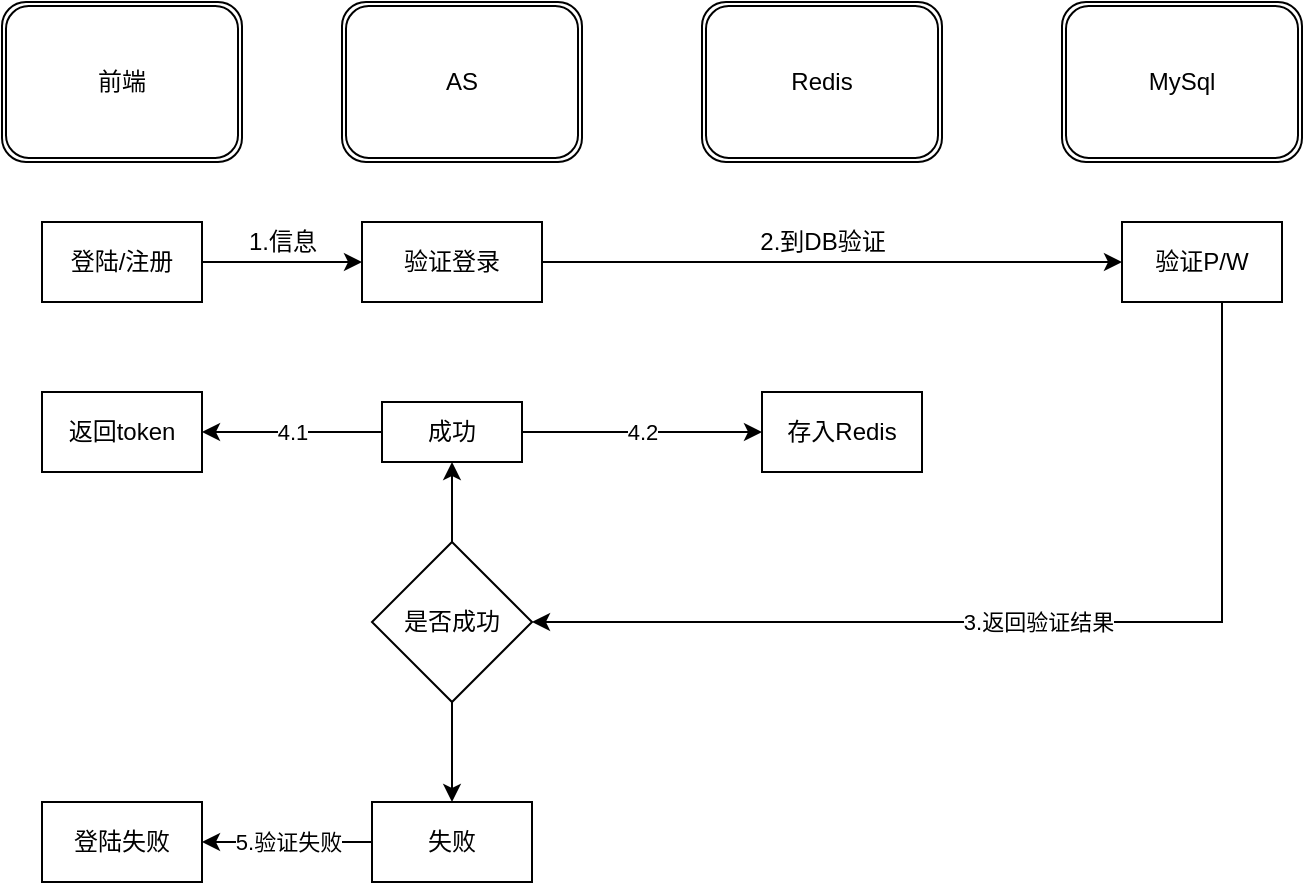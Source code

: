 <mxfile version="13.1.3">
    <diagram id="6hGFLwfOUW9BJ-s0fimq" name="Page-1">
        <mxGraphModel dx="798" dy="910" grid="1" gridSize="10" guides="1" tooltips="1" connect="1" arrows="1" fold="1" page="1" pageScale="1" pageWidth="827" pageHeight="1169" math="0" shadow="0">
            <root>
                <mxCell id="0"/>
                <mxCell id="1" parent="0"/>
                <mxCell id="4" value="前端" style="shape=ext;double=1;rounded=1;whiteSpace=wrap;html=1;" vertex="1" parent="1">
                    <mxGeometry x="140" y="210" width="120" height="80" as="geometry"/>
                </mxCell>
                <mxCell id="5" value="AS" style="shape=ext;double=1;rounded=1;whiteSpace=wrap;html=1;" vertex="1" parent="1">
                    <mxGeometry x="310" y="210" width="120" height="80" as="geometry"/>
                </mxCell>
                <mxCell id="6" value="Redis" style="shape=ext;double=1;rounded=1;whiteSpace=wrap;html=1;" vertex="1" parent="1">
                    <mxGeometry x="490" y="210" width="120" height="80" as="geometry"/>
                </mxCell>
                <mxCell id="7" value="MySql" style="shape=ext;double=1;rounded=1;whiteSpace=wrap;html=1;" vertex="1" parent="1">
                    <mxGeometry x="670" y="210" width="120" height="80" as="geometry"/>
                </mxCell>
                <mxCell id="22" value="" style="edgeStyle=orthogonalEdgeStyle;rounded=0;orthogonalLoop=1;jettySize=auto;html=1;" edge="1" parent="1" source="9" target="21">
                    <mxGeometry relative="1" as="geometry"/>
                </mxCell>
                <mxCell id="9" value="登陆/注册" style="rounded=0;whiteSpace=wrap;html=1;" vertex="1" parent="1">
                    <mxGeometry x="160" y="320" width="80" height="40" as="geometry"/>
                </mxCell>
                <mxCell id="21" value="登陆/注册" style="rounded=0;whiteSpace=wrap;html=1;" vertex="1" parent="1">
                    <mxGeometry x="320" y="320" width="80" height="40" as="geometry"/>
                </mxCell>
                <mxCell id="29" style="edgeStyle=orthogonalEdgeStyle;rounded=0;orthogonalLoop=1;jettySize=auto;html=1;exitX=1;exitY=0.5;exitDx=0;exitDy=0;entryX=0;entryY=0.5;entryDx=0;entryDy=0;" edge="1" parent="1" source="10" target="11">
                    <mxGeometry relative="1" as="geometry"/>
                </mxCell>
                <mxCell id="10" value="验证登录" style="rounded=0;whiteSpace=wrap;html=1;" vertex="1" parent="1">
                    <mxGeometry x="320" y="320" width="90" height="40" as="geometry"/>
                </mxCell>
                <mxCell id="32" value="3.返回验证结果" style="edgeStyle=orthogonalEdgeStyle;rounded=0;orthogonalLoop=1;jettySize=auto;html=1;entryX=1;entryY=0.5;entryDx=0;entryDy=0;" edge="1" parent="1" source="11" target="19">
                    <mxGeometry relative="1" as="geometry">
                        <Array as="points">
                            <mxPoint x="750" y="520"/>
                        </Array>
                    </mxGeometry>
                </mxCell>
                <mxCell id="11" value="验证P/W" style="rounded=0;whiteSpace=wrap;html=1;" vertex="1" parent="1">
                    <mxGeometry x="700" y="320" width="80" height="40" as="geometry"/>
                </mxCell>
                <mxCell id="12" value="返回token" style="rounded=0;whiteSpace=wrap;html=1;" vertex="1" parent="1">
                    <mxGeometry x="160" y="405" width="80" height="40" as="geometry"/>
                </mxCell>
                <mxCell id="13" value="登陆失败" style="rounded=0;whiteSpace=wrap;html=1;" vertex="1" parent="1">
                    <mxGeometry x="160" y="610" width="80" height="40" as="geometry"/>
                </mxCell>
                <mxCell id="36" value="4.2" style="edgeStyle=orthogonalEdgeStyle;rounded=0;orthogonalLoop=1;jettySize=auto;html=1;exitX=1;exitY=0.5;exitDx=0;exitDy=0;entryX=0;entryY=0.5;entryDx=0;entryDy=0;" edge="1" parent="1" source="14" target="17">
                    <mxGeometry relative="1" as="geometry"/>
                </mxCell>
                <mxCell id="37" value="4.1" style="edgeStyle=orthogonalEdgeStyle;rounded=0;orthogonalLoop=1;jettySize=auto;html=1;entryX=1;entryY=0.5;entryDx=0;entryDy=0;" edge="1" parent="1" source="14" target="12">
                    <mxGeometry relative="1" as="geometry"/>
                </mxCell>
                <mxCell id="14" value="成功" style="rounded=0;whiteSpace=wrap;html=1;" vertex="1" parent="1">
                    <mxGeometry x="330" y="410" width="70" height="30" as="geometry"/>
                </mxCell>
                <mxCell id="42" value="5.验证失败" style="edgeStyle=orthogonalEdgeStyle;rounded=0;orthogonalLoop=1;jettySize=auto;html=1;exitX=0;exitY=0.5;exitDx=0;exitDy=0;entryX=1;entryY=0.5;entryDx=0;entryDy=0;" edge="1" parent="1" source="16" target="13">
                    <mxGeometry relative="1" as="geometry"/>
                </mxCell>
                <mxCell id="16" value="失败" style="rounded=0;whiteSpace=wrap;html=1;" vertex="1" parent="1">
                    <mxGeometry x="325" y="610" width="80" height="40" as="geometry"/>
                </mxCell>
                <mxCell id="17" value="存入Redis" style="rounded=0;whiteSpace=wrap;html=1;" vertex="1" parent="1">
                    <mxGeometry x="520" y="405" width="80" height="40" as="geometry"/>
                </mxCell>
                <mxCell id="39" style="edgeStyle=orthogonalEdgeStyle;rounded=0;orthogonalLoop=1;jettySize=auto;html=1;exitX=0.5;exitY=0;exitDx=0;exitDy=0;entryX=0.5;entryY=1;entryDx=0;entryDy=0;" edge="1" parent="1" source="19" target="14">
                    <mxGeometry relative="1" as="geometry"/>
                </mxCell>
                <mxCell id="41" style="edgeStyle=orthogonalEdgeStyle;rounded=0;orthogonalLoop=1;jettySize=auto;html=1;entryX=0.5;entryY=0;entryDx=0;entryDy=0;" edge="1" parent="1" source="19" target="16">
                    <mxGeometry relative="1" as="geometry"/>
                </mxCell>
                <mxCell id="19" value="是否成功" style="rhombus;whiteSpace=wrap;html=1;" vertex="1" parent="1">
                    <mxGeometry x="325" y="480" width="80" height="80" as="geometry"/>
                </mxCell>
                <mxCell id="26" value="1.信息" style="text;html=1;align=center;verticalAlign=middle;resizable=0;points=[];autosize=1;" vertex="1" parent="1">
                    <mxGeometry x="255" y="320" width="50" height="20" as="geometry"/>
                </mxCell>
                <mxCell id="30" value="2.到DB验证" style="text;html=1;align=center;verticalAlign=middle;resizable=0;points=[];autosize=1;" vertex="1" parent="1">
                    <mxGeometry x="510" y="320" width="80" height="20" as="geometry"/>
                </mxCell>
            </root>
        </mxGraphModel>
    </diagram>
</mxfile>